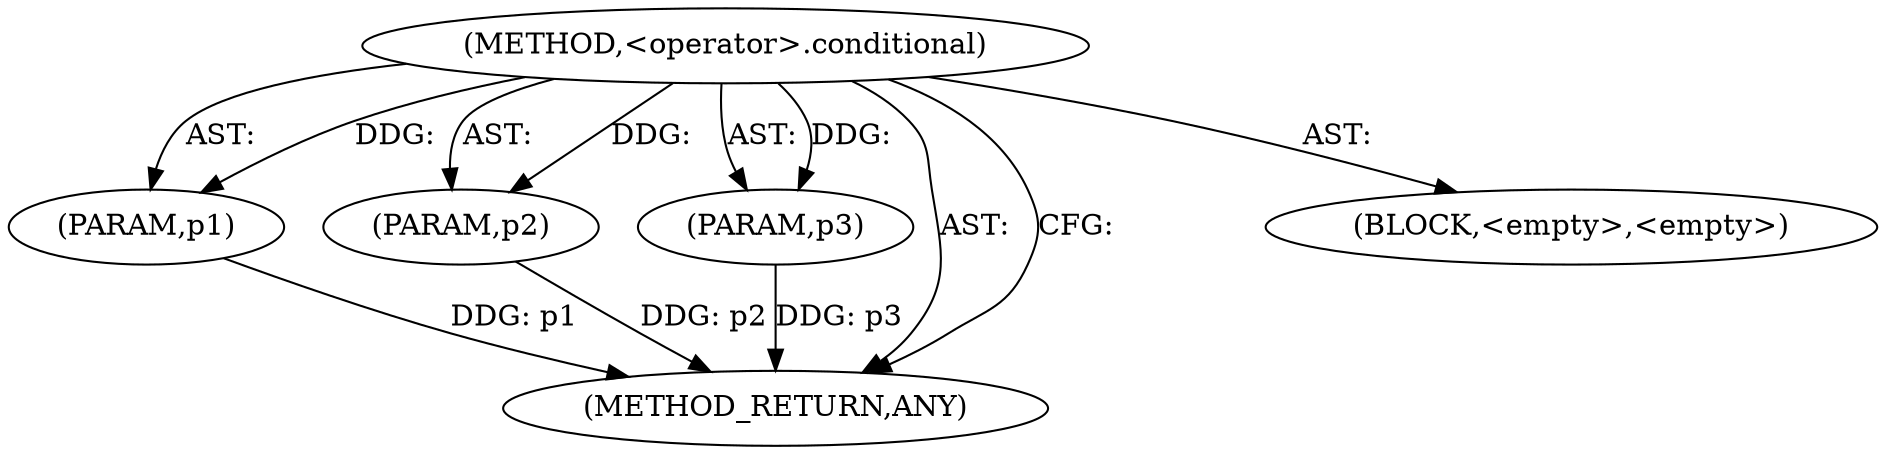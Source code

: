 digraph "&lt;operator&gt;.conditional" {  
"99979" [label = <(METHOD,&lt;operator&gt;.conditional)> ]
"99980" [label = <(PARAM,p1)> ]
"99981" [label = <(PARAM,p2)> ]
"99982" [label = <(PARAM,p3)> ]
"99983" [label = <(METHOD_RETURN,ANY)> ]
"99984" [label = <(BLOCK,&lt;empty&gt;,&lt;empty&gt;)> ]
  "99979" -> "99983"  [ label = "AST: "] 
  "99979" -> "99980"  [ label = "AST: "] 
  "99979" -> "99984"  [ label = "AST: "] 
  "99979" -> "99981"  [ label = "AST: "] 
  "99979" -> "99982"  [ label = "AST: "] 
  "99979" -> "99983"  [ label = "CFG: "] 
  "99980" -> "99983"  [ label = "DDG: p1"] 
  "99981" -> "99983"  [ label = "DDG: p2"] 
  "99982" -> "99983"  [ label = "DDG: p3"] 
  "99979" -> "99980"  [ label = "DDG: "] 
  "99979" -> "99981"  [ label = "DDG: "] 
  "99979" -> "99982"  [ label = "DDG: "] 
}
